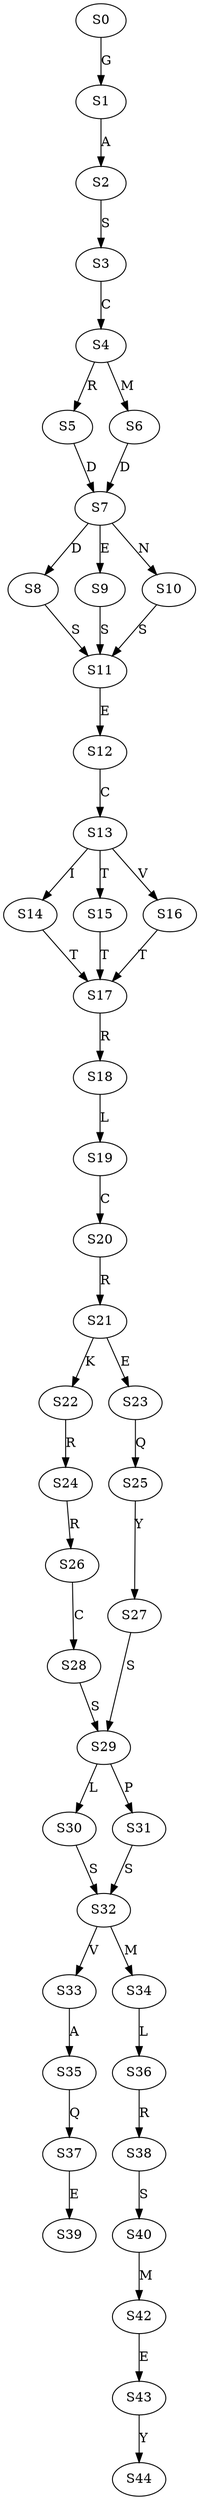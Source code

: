 strict digraph  {
	S0 -> S1 [ label = G ];
	S1 -> S2 [ label = A ];
	S2 -> S3 [ label = S ];
	S3 -> S4 [ label = C ];
	S4 -> S5 [ label = R ];
	S4 -> S6 [ label = M ];
	S5 -> S7 [ label = D ];
	S6 -> S7 [ label = D ];
	S7 -> S8 [ label = D ];
	S7 -> S9 [ label = E ];
	S7 -> S10 [ label = N ];
	S8 -> S11 [ label = S ];
	S9 -> S11 [ label = S ];
	S10 -> S11 [ label = S ];
	S11 -> S12 [ label = E ];
	S12 -> S13 [ label = C ];
	S13 -> S14 [ label = I ];
	S13 -> S15 [ label = T ];
	S13 -> S16 [ label = V ];
	S14 -> S17 [ label = T ];
	S15 -> S17 [ label = T ];
	S16 -> S17 [ label = T ];
	S17 -> S18 [ label = R ];
	S18 -> S19 [ label = L ];
	S19 -> S20 [ label = C ];
	S20 -> S21 [ label = R ];
	S21 -> S22 [ label = K ];
	S21 -> S23 [ label = E ];
	S22 -> S24 [ label = R ];
	S23 -> S25 [ label = Q ];
	S24 -> S26 [ label = R ];
	S25 -> S27 [ label = Y ];
	S26 -> S28 [ label = C ];
	S27 -> S29 [ label = S ];
	S28 -> S29 [ label = S ];
	S29 -> S30 [ label = L ];
	S29 -> S31 [ label = P ];
	S30 -> S32 [ label = S ];
	S31 -> S32 [ label = S ];
	S32 -> S33 [ label = V ];
	S32 -> S34 [ label = M ];
	S33 -> S35 [ label = A ];
	S34 -> S36 [ label = L ];
	S35 -> S37 [ label = Q ];
	S36 -> S38 [ label = R ];
	S37 -> S39 [ label = E ];
	S38 -> S40 [ label = S ];
	S40 -> S42 [ label = M ];
	S42 -> S43 [ label = E ];
	S43 -> S44 [ label = Y ];
}

